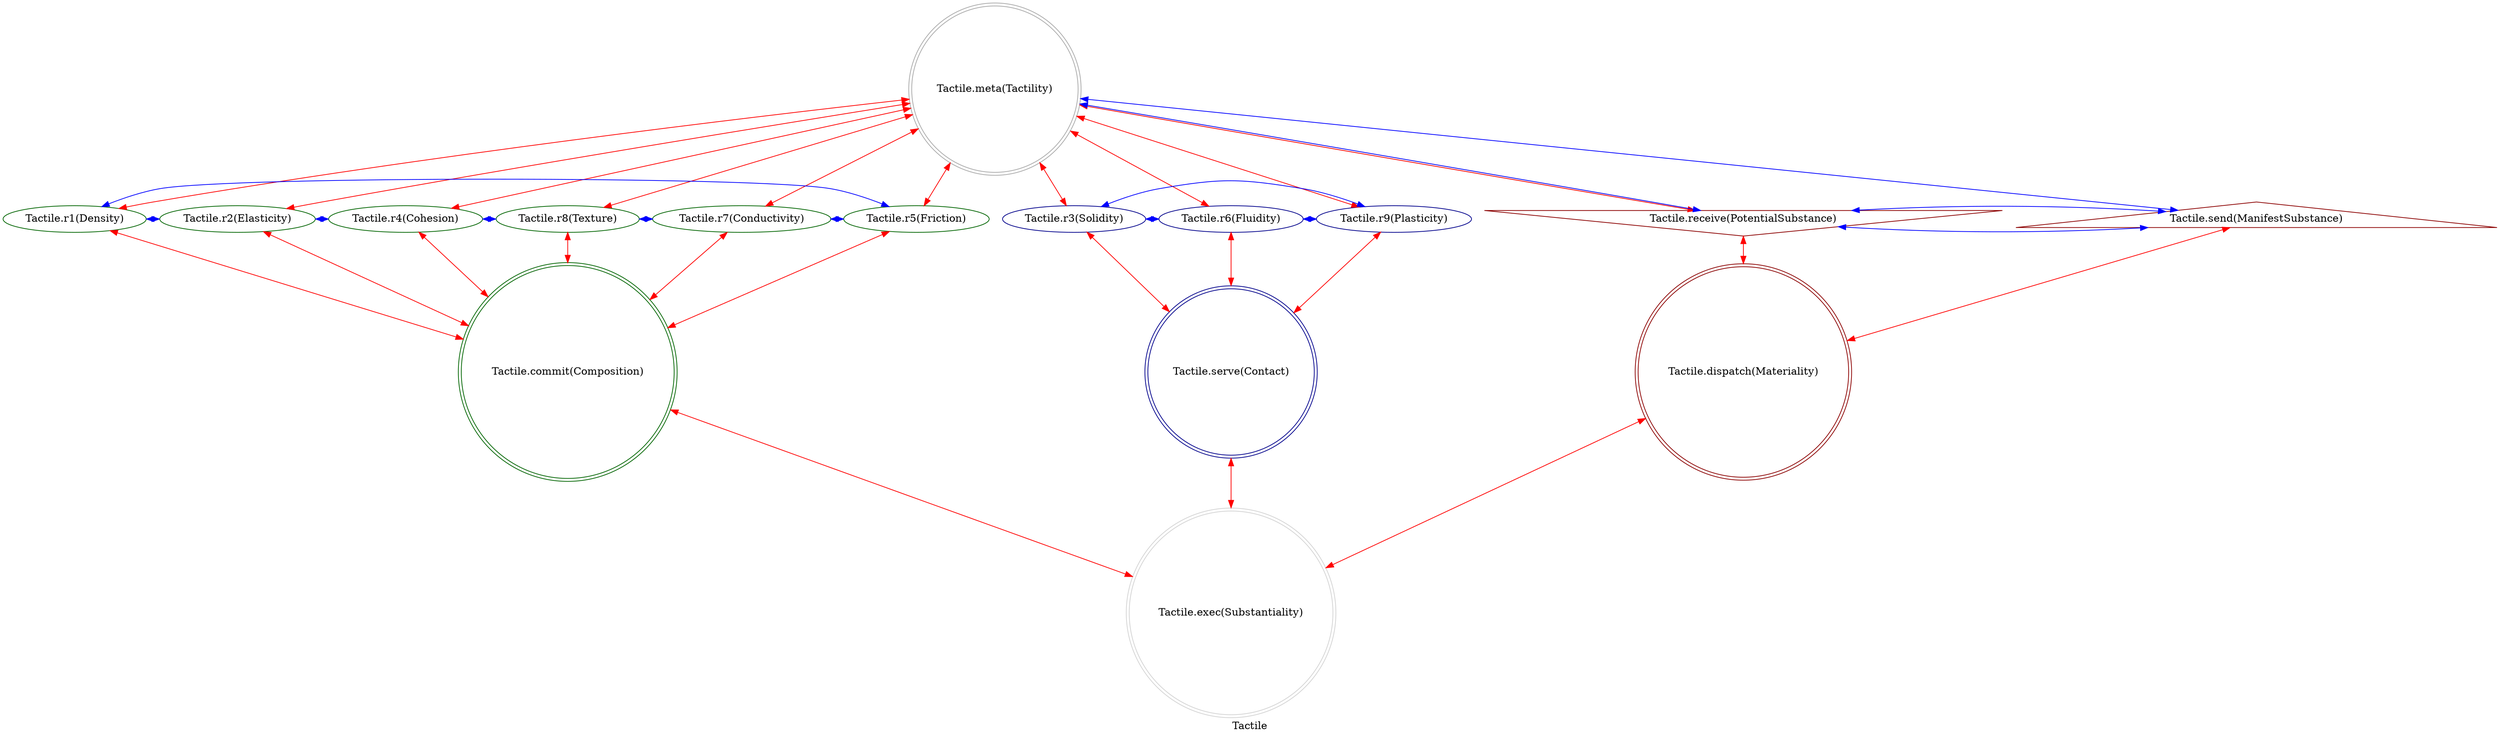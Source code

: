 strict digraph TactileFactor {
    label = "Tactile";
    comment = "The domain of substance and material interaction. Governs the qualia of physical presence, resistance, and the felt experience of matter.";
    
    0 -> {1 2 4 8 7 5 3 6 9 a b} [dir = both; color = "red";];
    {a b} -> c [dir = both; color = "red";];
    {1 2 4 8 7 5} -> d [dir = both; color = "red";];
    {3 6 9} -> e [dir = both; color = "red";];
    {c d e} -> f [dir = both; color = "red";];
    
    a -> b -> a [dir = both; color = "blue";];
    a -> 0 -> b [dir = both; color = "blue";];
    3 -> 6 -> 9 -> 3 [dir = both; color = "blue";];
    1 -> 2 -> 4 -> 8 -> 7 -> 5 -> 1 [dir = both; color = "blue";];
    
    subgraph {
        rank = same;
        0;
    }
    subgraph {
        rank = same;
        3;
        6;
        9;
        1;
        2;
        4;
        8;
        7;
        5;
        a;
        b;
    }
    subgraph {
        rank = same;
        c;
        d;
        e;
    }
    subgraph {
        rank = same;
        f;
    }
    
    a [label = "Tactile.receive(PotentialSubstance)";comment = "Potential: The unformed potential for all materiality—the primordial 'clay' awaiting definition and resistance.";shape = invtriangle;color = darkred;];
    0 [label = "Tactile.meta(Tactility)";comment = "Abstract: The invariant essence of 'touchability' itself—the principle of substantial presence and interaction.";shape = doublecircle;color = darkgray;];
    b [label = "Tactile.send(ManifestSubstance)";comment = "Manifest: The actualized, specific material presence with defined properties and interactive potential.";shape = triangle;color = darkred;];
    1 [label = "Tactile.r1(Density)";comment = "Initiation: The mass per unit volume—the fundamental measure of 'stuffness' that initiates material identity.";color = darkgreen;];
    2 [label = "Tactile.r2(Elasticity)";comment = "Response: The capacity to deform under stress and return to original shape—the material's 'memory' of its form.";color = darkgreen;];
    4 [label = "Tactile.r4(Cohesion)";comment = "Integration: The internal attraction binding substance together—the strength of material integrity.";color = darkgreen;];
    8 [label = "Tactile.r8(Texture)";comment = "Reflection: The surface granularity and pattern—the tactile signature that reflects material history and composition.";color = darkgreen;];
    7 [label = "Tactile.r7(Conductivity)";comment = "Consolidation: The capacity to transmit energy (heat, electricity)—the material's participation in energetic exchange.";color = darkgreen;];
    5 [label = "Tactile.r5(Friction)";comment = "Propagation: The resistance to relative motion—the fundamental law of interactive engagement between surfaces.";color = darkgreen;];
    3 [label = "Tactile.r3(Solidity)";comment = "Thesis: The ideal of perfect rigidity and definite form—matter as immutable, bounded object.";color = darkblue;];
    6 [label = "Tactile.r6(Fluidity)";comment = "Antithesis: The state of continuous deformation and flow—matter as dynamic, boundary-less process.";color = darkblue;];
    9 [label = "Tactile.r9(Plasticity)";comment = "Synthesis: The capacity for permanent deformation while maintaining coherence—matter as malleable yet persistent identity.";color = darkblue;];
    c [label = "Tactile.dispatch(Materiality)";comment = "Why-Who: The essential 'what-it-is-to-be' of a substance—the intrinsic nature that dictates its tactile properties.";shape = doublecircle;color = darkred;];
    d [label = "Tactile.commit(Composition)";comment = "What-How: The specific atomic/molecular arrangement and mixture that realizes a material's properties.";shape = doublecircle;color = darkgreen;];
    e [label = "Tactile.serve(Contact)";comment = "When-Where: The interface and boundary condition where tactile interaction actually occurs—the locus of felt experience.";shape = doublecircle;color = darkblue;];
    f [label = "Tactile.exec(Substantiality)";comment = "Which-Closure: The final, concrete experience of 'thingness'—the undeniable qualia of physical presence and resistance.";shape = doublecircle;color = lightgray;];
}